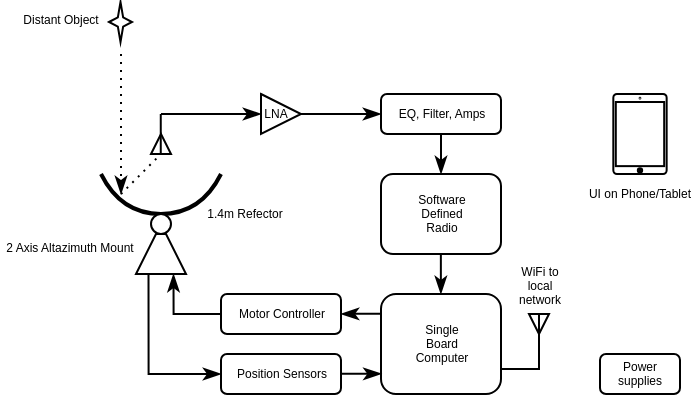 <mxfile version="14.6.13" type="device"><diagram id="-EIJCaaSbI587VvQ9ogb" name="Page-1"><mxGraphModel dx="946" dy="725" grid="1" gridSize="10" guides="1" tooltips="1" connect="1" arrows="1" fold="1" page="1" pageScale="1" pageWidth="413" pageHeight="291" math="0" shadow="0"><root><mxCell id="0"/><mxCell id="1" parent="0"/><mxCell id="wtgHOyKp7sptzb7ifsR1-37" value="" style="triangle;whiteSpace=wrap;html=1;fontSize=6;strokeWidth=1;rotation=90;" vertex="1" parent="1"><mxGeometry x="294.5" y="190" width="10" height="10" as="geometry"/></mxCell><mxCell id="irC58H9-TheXbO7dDke8-3" value="" style="curved=1;endArrow=none;html=1;endFill=0;strokeWidth=2;" parent="1" edge="1"><mxGeometry width="50" height="50" relative="1" as="geometry"><mxPoint x="80.5" y="120" as="sourcePoint"/><mxPoint x="140.5" y="120" as="targetPoint"/><Array as="points"><mxPoint x="90.5" y="140"/><mxPoint x="130.5" y="140"/></Array></mxGeometry></mxCell><mxCell id="irC58H9-TheXbO7dDke8-5" value="" style="endArrow=classicThin;dashed=1;html=1;dashPattern=1 3;strokeWidth=1;endFill=1;" parent="1" edge="1"><mxGeometry width="50" height="50" relative="1" as="geometry"><mxPoint x="90.5" y="60" as="sourcePoint"/><mxPoint x="90.5" y="130" as="targetPoint"/></mxGeometry></mxCell><mxCell id="irC58H9-TheXbO7dDke8-6" value="" style="endArrow=none;dashed=1;html=1;dashPattern=1 3;strokeWidth=1;" parent="1" edge="1"><mxGeometry width="50" height="50" relative="1" as="geometry"><mxPoint x="90.5" y="130" as="sourcePoint"/><mxPoint x="110.5" y="110" as="targetPoint"/></mxGeometry></mxCell><mxCell id="irC58H9-TheXbO7dDke8-8" value="" style="triangle;whiteSpace=wrap;html=1;rotation=-90;" parent="1" vertex="1"><mxGeometry x="105.5" y="100" width="10" height="10" as="geometry"/></mxCell><mxCell id="irC58H9-TheXbO7dDke8-9" value="" style="endArrow=none;html=1;strokeWidth=1;" parent="1" edge="1"><mxGeometry width="50" height="50" relative="1" as="geometry"><mxPoint x="110.38" y="110" as="sourcePoint"/><mxPoint x="110.38" y="90" as="targetPoint"/></mxGeometry></mxCell><mxCell id="irC58H9-TheXbO7dDke8-11" value="" style="verticalLabelPosition=bottom;verticalAlign=top;html=1;shape=mxgraph.basic.4_point_star_2;dx=0.77;" parent="1" vertex="1"><mxGeometry x="84.5" y="34" width="11.5" height="20" as="geometry"/></mxCell><mxCell id="wtgHOyKp7sptzb7ifsR1-3" value="" style="endArrow=classicThin;html=1;entryX=0;entryY=0.5;entryDx=0;entryDy=0;endFill=1;" edge="1" parent="1" target="wtgHOyKp7sptzb7ifsR1-13"><mxGeometry width="50" height="50" relative="1" as="geometry"><mxPoint x="110.5" y="90" as="sourcePoint"/><mxPoint x="180.5" y="90" as="targetPoint"/></mxGeometry></mxCell><mxCell id="wtgHOyKp7sptzb7ifsR1-30" style="edgeStyle=orthogonalEdgeStyle;rounded=0;jumpSize=6;orthogonalLoop=1;jettySize=auto;html=1;exitX=0.25;exitY=1;exitDx=0;exitDy=0;fontSize=6;startArrow=none;startFill=0;endArrow=classicThin;endFill=1;sourcePerimeterSpacing=1;targetPerimeterSpacing=0;strokeWidth=1;entryX=0;entryY=0.5;entryDx=0;entryDy=0;" edge="1" parent="1" source="wtgHOyKp7sptzb7ifsR1-5" target="wtgHOyKp7sptzb7ifsR1-42"><mxGeometry relative="1" as="geometry"><mxPoint x="140.5" y="230" as="targetPoint"/><Array as="points"><mxPoint x="104.5" y="220"/></Array></mxGeometry></mxCell><mxCell id="wtgHOyKp7sptzb7ifsR1-4" value="" style="ellipse;whiteSpace=wrap;html=1;aspect=fixed;" vertex="1" parent="1"><mxGeometry x="105.5" y="140" width="10" height="10" as="geometry"/></mxCell><mxCell id="wtgHOyKp7sptzb7ifsR1-5" value="" style="shape=trapezoid;perimeter=trapezoidPerimeter;fixedSize=1;size=10;fontSize=8;" vertex="1" parent="1"><mxGeometry x="98" y="150" width="25" height="20" as="geometry"/></mxCell><mxCell id="wtgHOyKp7sptzb7ifsR1-10" value="2 Axis Altazimuth Mount" style="text;strokeColor=none;fillColor=none;align=center;verticalAlign=middle;whiteSpace=wrap;rounded=0;fontSize=6;" vertex="1" parent="1"><mxGeometry x="30" y="152" width="70" height="10" as="geometry"/></mxCell><mxCell id="wtgHOyKp7sptzb7ifsR1-15" style="edgeStyle=orthogonalEdgeStyle;rounded=0;jumpSize=6;orthogonalLoop=1;jettySize=auto;html=1;exitX=1;exitY=0.5;exitDx=0;exitDy=0;fontSize=6;sourcePerimeterSpacing=1;targetPerimeterSpacing=0;strokeWidth=1;endArrow=classicThin;endFill=1;" edge="1" parent="1" source="wtgHOyKp7sptzb7ifsR1-13"><mxGeometry relative="1" as="geometry"><mxPoint x="220.5" y="90" as="targetPoint"/></mxGeometry></mxCell><mxCell id="wtgHOyKp7sptzb7ifsR1-13" value="LNA   " style="triangle;verticalAlign=middle;labelPosition=center;verticalLabelPosition=middle;align=center;spacing=0;fontSize=6;" vertex="1" parent="1"><mxGeometry x="160.5" y="80" width="20" height="20" as="geometry"/></mxCell><mxCell id="wtgHOyKp7sptzb7ifsR1-23" style="edgeStyle=orthogonalEdgeStyle;rounded=0;jumpSize=6;orthogonalLoop=1;jettySize=auto;html=1;exitX=0.5;exitY=1;exitDx=0;exitDy=0;entryX=0.5;entryY=0;entryDx=0;entryDy=0;fontSize=6;endArrow=classicThin;endFill=1;sourcePerimeterSpacing=1;targetPerimeterSpacing=0;strokeWidth=1;" edge="1" parent="1" source="wtgHOyKp7sptzb7ifsR1-21" target="wtgHOyKp7sptzb7ifsR1-22"><mxGeometry relative="1" as="geometry"/></mxCell><mxCell id="wtgHOyKp7sptzb7ifsR1-21" value="EQ, Filter, Amps" style="rounded=1;whiteSpace=wrap;html=1;fontSize=6;strokeWidth=1;" vertex="1" parent="1"><mxGeometry x="220.5" y="80" width="60" height="20" as="geometry"/></mxCell><mxCell id="wtgHOyKp7sptzb7ifsR1-22" value="Software&lt;br&gt;Defined&lt;br&gt;Radio" style="rounded=1;whiteSpace=wrap;html=1;fontSize=6;strokeWidth=1;" vertex="1" parent="1"><mxGeometry x="220.5" y="120" width="60" height="40" as="geometry"/></mxCell><mxCell id="wtgHOyKp7sptzb7ifsR1-24" value="Single&lt;br&gt;Board&lt;br&gt;Computer" style="rounded=1;whiteSpace=wrap;html=1;fontSize=6;strokeWidth=1;verticalAlign=middle;" vertex="1" parent="1"><mxGeometry x="220.5" y="180" width="60" height="50" as="geometry"/></mxCell><mxCell id="wtgHOyKp7sptzb7ifsR1-28" style="edgeStyle=orthogonalEdgeStyle;rounded=0;jumpSize=6;orthogonalLoop=1;jettySize=auto;html=1;exitX=0;exitY=0.5;exitDx=0;exitDy=0;entryX=0.75;entryY=1;entryDx=0;entryDy=0;fontSize=6;startArrow=none;startFill=0;endArrow=classicThin;endFill=1;sourcePerimeterSpacing=1;targetPerimeterSpacing=0;strokeWidth=1;" edge="1" parent="1" source="wtgHOyKp7sptzb7ifsR1-25" target="wtgHOyKp7sptzb7ifsR1-5"><mxGeometry relative="1" as="geometry"><Array as="points"><mxPoint x="116.5" y="190"/></Array></mxGeometry></mxCell><mxCell id="wtgHOyKp7sptzb7ifsR1-25" value="Motor Controller" style="rounded=1;whiteSpace=wrap;html=1;fontSize=6;strokeWidth=1;" vertex="1" parent="1"><mxGeometry x="140.5" y="180" width="60" height="20" as="geometry"/></mxCell><mxCell id="wtgHOyKp7sptzb7ifsR1-57" style="edgeStyle=orthogonalEdgeStyle;rounded=0;jumpSize=6;orthogonalLoop=1;jettySize=auto;html=1;exitX=0;exitY=0.5;exitDx=0;exitDy=0;entryX=1;entryY=0.75;entryDx=0;entryDy=0;fontSize=6;startArrow=none;startFill=0;endArrow=none;endFill=0;sourcePerimeterSpacing=1;targetPerimeterSpacing=0;strokeWidth=1;" edge="1" parent="1" source="wtgHOyKp7sptzb7ifsR1-37" target="wtgHOyKp7sptzb7ifsR1-24"><mxGeometry relative="1" as="geometry"><Array as="points"><mxPoint x="300" y="218"/></Array></mxGeometry></mxCell><mxCell id="wtgHOyKp7sptzb7ifsR1-41" value="WiFi to&#10;local&#10;network" style="text;strokeColor=none;fillColor=none;align=center;verticalAlign=middle;whiteSpace=wrap;rounded=0;fontSize=6;" vertex="1" parent="1"><mxGeometry x="283.75" y="161" width="31.5" height="29" as="geometry"/></mxCell><mxCell id="wtgHOyKp7sptzb7ifsR1-42" value="Position Sensors" style="rounded=1;whiteSpace=wrap;html=1;fontSize=6;strokeWidth=1;" vertex="1" parent="1"><mxGeometry x="140.5" y="210" width="60" height="20" as="geometry"/></mxCell><mxCell id="wtgHOyKp7sptzb7ifsR1-44" value="" style="edgeStyle=orthogonalEdgeStyle;rounded=0;jumpSize=6;orthogonalLoop=1;jettySize=auto;html=1;fontSize=6;endArrow=classicThin;endFill=1;sourcePerimeterSpacing=1;targetPerimeterSpacing=0;strokeWidth=1;startArrow=none;startFill=0;" edge="1" parent="1"><mxGeometry relative="1" as="geometry"><mxPoint x="200.5" y="219.92" as="sourcePoint"/><mxPoint x="220.5" y="219.92" as="targetPoint"/><Array as="points"><mxPoint x="220.68" y="220"/><mxPoint x="220.68" y="220"/></Array></mxGeometry></mxCell><mxCell id="wtgHOyKp7sptzb7ifsR1-45" value="" style="edgeStyle=orthogonalEdgeStyle;rounded=0;jumpSize=6;orthogonalLoop=1;jettySize=auto;html=1;fontSize=6;endArrow=none;endFill=0;sourcePerimeterSpacing=1;targetPerimeterSpacing=0;strokeWidth=1;startArrow=classicThin;startFill=1;" edge="1" parent="1"><mxGeometry relative="1" as="geometry"><mxPoint x="200.5" y="189.94" as="sourcePoint"/><mxPoint x="220.5" y="189.94" as="targetPoint"/><Array as="points"><mxPoint x="220.68" y="190.02"/><mxPoint x="220.68" y="190.02"/></Array></mxGeometry></mxCell><mxCell id="wtgHOyKp7sptzb7ifsR1-46" style="edgeStyle=orthogonalEdgeStyle;rounded=0;jumpSize=6;orthogonalLoop=1;jettySize=auto;html=1;exitX=0.5;exitY=1;exitDx=0;exitDy=0;entryX=0.5;entryY=0;entryDx=0;entryDy=0;fontSize=6;endArrow=classicThin;endFill=1;sourcePerimeterSpacing=1;targetPerimeterSpacing=0;strokeWidth=1;" edge="1" parent="1"><mxGeometry relative="1" as="geometry"><mxPoint x="250.43" y="160" as="sourcePoint"/><mxPoint x="250.43" y="180" as="targetPoint"/></mxGeometry></mxCell><mxCell id="wtgHOyKp7sptzb7ifsR1-47" value="1.4m Refector" style="text;strokeColor=none;fillColor=none;align=center;verticalAlign=middle;whiteSpace=wrap;rounded=0;fontSize=6;" vertex="1" parent="1"><mxGeometry x="130.5" y="135" width="42.5" height="10" as="geometry"/></mxCell><mxCell id="wtgHOyKp7sptzb7ifsR1-48" value="Distant Object" style="text;strokeColor=none;fillColor=none;align=center;verticalAlign=middle;whiteSpace=wrap;rounded=0;fontSize=6;" vertex="1" parent="1"><mxGeometry x="39" y="38" width="42.5" height="10" as="geometry"/></mxCell><mxCell id="wtgHOyKp7sptzb7ifsR1-51" value="UI on Phone/Tablet" style="verticalLabelPosition=bottom;labelBackgroundColor=#ffffff;verticalAlign=top;shadow=0;dashed=0;strokeWidth=1;shape=mxgraph.ios7.misc.ipad7inch;fontSize=6;" vertex="1" parent="1"><mxGeometry x="336.66" y="80" width="26.67" height="40" as="geometry"/></mxCell><mxCell id="wtgHOyKp7sptzb7ifsR1-52" value="Power&#10;supplies" style="rounded=1;fontSize=6;strokeWidth=1;" vertex="1" parent="1"><mxGeometry x="330" y="210" width="40" height="20" as="geometry"/></mxCell></root></mxGraphModel></diagram></mxfile>